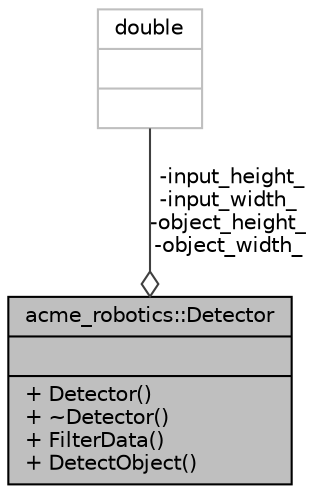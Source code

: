 digraph "acme_robotics::Detector"
{
 // LATEX_PDF_SIZE
  bgcolor="transparent";
  edge [fontname="Helvetica",fontsize="10",labelfontname="Helvetica",labelfontsize="10"];
  node [fontname="Helvetica",fontsize="10",shape=record];
  Node1 [label="{acme_robotics::Detector\n||+ Detector()\l+ ~Detector()\l+ FilterData()\l+ DetectObject()\l}",height=0.2,width=0.4,color="black", fillcolor="grey75", style="filled", fontcolor="black",tooltip=" "];
  Node2 -> Node1 [color="grey25",fontsize="10",style="solid",label=" -input_height_\n-input_width_\n-object_height_\n-object_width_" ,arrowhead="odiamond",fontname="Helvetica"];
  Node2 [label="{double\n||}",height=0.2,width=0.4,color="grey75",tooltip=" "];
}

